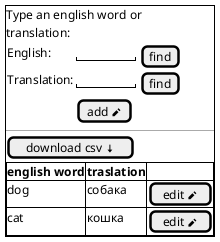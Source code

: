 @startsalt
{+
  Type an english word or
  translation:
  {
    English: | "       " | [find]
    Translation: | "       "   | [find]
    .| [add <&pencil>]
  }
--
[download csv <&arrow-bottom>]
  {#
    **english word** | **traslation**
    dog | собака | [edit <&pencil>]
    cat | кошка  | [edit <&pencil>]
  }
}
@endsalt
